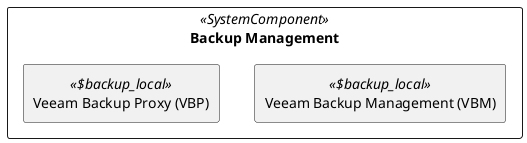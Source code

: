 @startuml

skinparam monochrome true
skinparam componentStyle uml2





show stereotype

rectangle Backup__F_Management as "Backup Management" <<SystemComponent>> {
	rectangle Veeam__F_Backup__F_Management__F___N_VBM__O_ as "Veeam Backup Management (VBM)" <<$backup_local>> {
	}		
	rectangle Veeam__F_Backup__F_Proxy__F___N_VBP__O_ as "Veeam Backup Proxy (VBP)" <<$backup_local>> {
	}		

}

' Begin Protected Region [[layouting]]

' End Protected Region   [[layouting]]
@enduml
' Actifsource ID=[dc5bfacd-eaac-11e8-88d3-bfc6b992bdec,68b850ee-0a97-11e9-a2c0-1d5f7e333c03,Hash]

